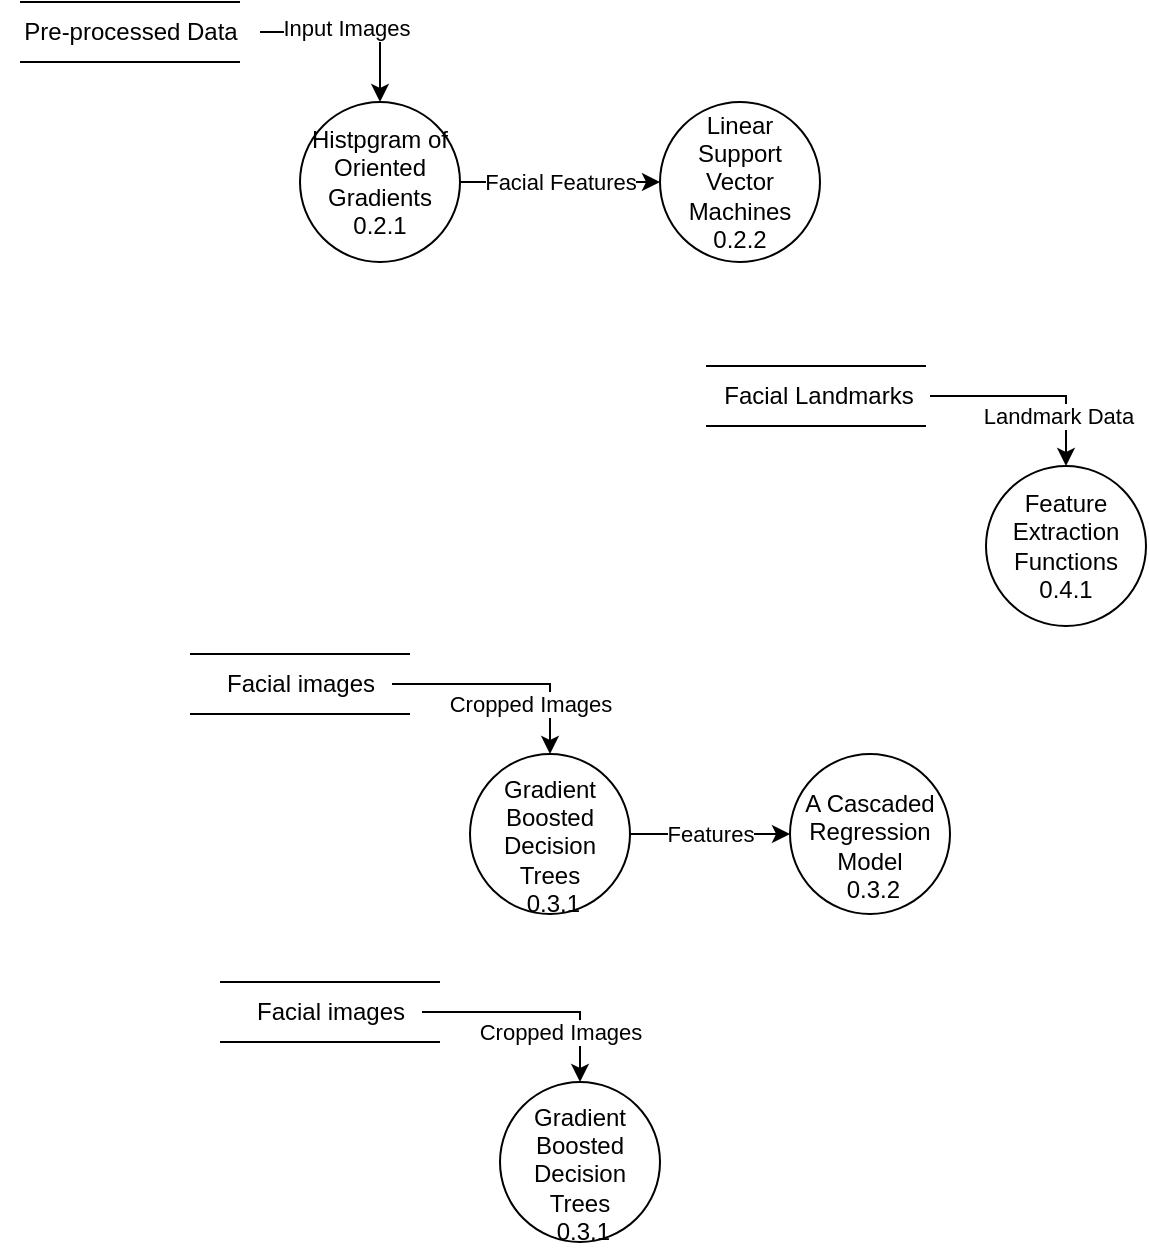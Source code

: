 <mxfile version="21.1.1" type="github">
  <diagram name="Page-1" id="Fe1sL8hSDDjLGrG8WN3V">
    <mxGraphModel dx="869" dy="595" grid="0" gridSize="10" guides="1" tooltips="1" connect="1" arrows="1" fold="1" page="1" pageScale="1" pageWidth="850" pageHeight="1100" math="0" shadow="0">
      <root>
        <mxCell id="0" />
        <mxCell id="1" parent="0" />
        <mxCell id="VW14tIE7hExinmx6P18e-1" value="Linear Support Vector Machines&lt;br&gt;0.2.2" style="ellipse;whiteSpace=wrap;html=1;aspect=fixed;" parent="1" vertex="1">
          <mxGeometry x="370" y="110" width="80" height="80" as="geometry" />
        </mxCell>
        <mxCell id="VW14tIE7hExinmx6P18e-9" value="Facial Features" style="edgeStyle=orthogonalEdgeStyle;rounded=0;orthogonalLoop=1;jettySize=auto;html=1;entryX=0;entryY=0.5;entryDx=0;entryDy=0;" parent="1" source="VW14tIE7hExinmx6P18e-2" target="VW14tIE7hExinmx6P18e-1" edge="1">
          <mxGeometry relative="1" as="geometry" />
        </mxCell>
        <mxCell id="VW14tIE7hExinmx6P18e-2" value="Histpgram of Oriented Gradients&lt;br&gt;0.2.1" style="ellipse;whiteSpace=wrap;html=1;aspect=fixed;" parent="1" vertex="1">
          <mxGeometry x="190" y="110" width="80" height="80" as="geometry" />
        </mxCell>
        <mxCell id="VW14tIE7hExinmx6P18e-4" value="" style="endArrow=none;html=1;rounded=0;" parent="1" edge="1">
          <mxGeometry width="50" height="50" relative="1" as="geometry">
            <mxPoint x="50" y="90" as="sourcePoint" />
            <mxPoint x="160" y="90" as="targetPoint" />
          </mxGeometry>
        </mxCell>
        <mxCell id="VW14tIE7hExinmx6P18e-6" value="" style="edgeStyle=orthogonalEdgeStyle;rounded=0;orthogonalLoop=1;jettySize=auto;html=1;" parent="1" source="VW14tIE7hExinmx6P18e-5" target="VW14tIE7hExinmx6P18e-2" edge="1">
          <mxGeometry relative="1" as="geometry" />
        </mxCell>
        <mxCell id="VW14tIE7hExinmx6P18e-8" value="Input Images" style="edgeLabel;html=1;align=center;verticalAlign=middle;resizable=0;points=[];" parent="VW14tIE7hExinmx6P18e-6" vertex="1" connectable="0">
          <mxGeometry x="-0.095" y="2" relative="1" as="geometry">
            <mxPoint as="offset" />
          </mxGeometry>
        </mxCell>
        <mxCell id="VW14tIE7hExinmx6P18e-5" value="Pre-processed Data" style="text;html=1;align=center;verticalAlign=middle;resizable=0;points=[];autosize=1;strokeColor=none;fillColor=none;" parent="1" vertex="1">
          <mxGeometry x="40" y="60" width="130" height="30" as="geometry" />
        </mxCell>
        <mxCell id="VW14tIE7hExinmx6P18e-7" value="" style="endArrow=none;html=1;rounded=0;" parent="1" edge="1">
          <mxGeometry width="50" height="50" relative="1" as="geometry">
            <mxPoint x="50" y="60" as="sourcePoint" />
            <mxPoint x="160" y="60" as="targetPoint" />
          </mxGeometry>
        </mxCell>
        <mxCell id="o5_b7mQKbbgYE1T6-sHt-4" value="Features" style="edgeStyle=orthogonalEdgeStyle;rounded=0;orthogonalLoop=1;jettySize=auto;html=1;" parent="1" source="VW14tIE7hExinmx6P18e-10" target="o5_b7mQKbbgYE1T6-sHt-3" edge="1">
          <mxGeometry relative="1" as="geometry" />
        </mxCell>
        <mxCell id="VW14tIE7hExinmx6P18e-10" value="&lt;p class=&quot;MsoNormal&quot;&gt;&lt;/p&gt;Gradient Boosted Decision Trees&lt;br&gt;&amp;nbsp;0.3.1" style="ellipse;whiteSpace=wrap;html=1;aspect=fixed;" parent="1" vertex="1">
          <mxGeometry x="275" y="436" width="80" height="80" as="geometry" />
        </mxCell>
        <mxCell id="VW14tIE7hExinmx6P18e-11" value="" style="endArrow=none;html=1;rounded=0;" parent="1" edge="1">
          <mxGeometry width="50" height="50" relative="1" as="geometry">
            <mxPoint x="135" y="416" as="sourcePoint" />
            <mxPoint x="245" y="416" as="targetPoint" />
          </mxGeometry>
        </mxCell>
        <mxCell id="VW14tIE7hExinmx6P18e-12" value="" style="edgeStyle=orthogonalEdgeStyle;rounded=0;orthogonalLoop=1;jettySize=auto;html=1;" parent="1" source="VW14tIE7hExinmx6P18e-14" target="VW14tIE7hExinmx6P18e-10" edge="1">
          <mxGeometry relative="1" as="geometry" />
        </mxCell>
        <mxCell id="VW14tIE7hExinmx6P18e-13" value="Cropped Images" style="edgeLabel;html=1;align=center;verticalAlign=middle;resizable=0;points=[];" parent="VW14tIE7hExinmx6P18e-12" vertex="1" connectable="0">
          <mxGeometry x="-0.095" y="2" relative="1" as="geometry">
            <mxPoint x="17" y="12" as="offset" />
          </mxGeometry>
        </mxCell>
        <mxCell id="VW14tIE7hExinmx6P18e-14" value="Facial images" style="text;html=1;align=center;verticalAlign=middle;resizable=0;points=[];autosize=1;strokeColor=none;fillColor=none;" parent="1" vertex="1">
          <mxGeometry x="144" y="388" width="92" height="26" as="geometry" />
        </mxCell>
        <mxCell id="VW14tIE7hExinmx6P18e-15" value="" style="endArrow=none;html=1;rounded=0;" parent="1" edge="1">
          <mxGeometry width="50" height="50" relative="1" as="geometry">
            <mxPoint x="135" y="386" as="sourcePoint" />
            <mxPoint x="245" y="386" as="targetPoint" />
          </mxGeometry>
        </mxCell>
        <mxCell id="VW14tIE7hExinmx6P18e-16" value="Feature Extraction Functions&lt;br&gt;0.4.1" style="ellipse;whiteSpace=wrap;html=1;aspect=fixed;" parent="1" vertex="1">
          <mxGeometry x="533" y="292" width="80" height="80" as="geometry" />
        </mxCell>
        <mxCell id="VW14tIE7hExinmx6P18e-17" value="" style="endArrow=none;html=1;rounded=0;" parent="1" edge="1">
          <mxGeometry width="50" height="50" relative="1" as="geometry">
            <mxPoint x="393" y="272" as="sourcePoint" />
            <mxPoint x="503" y="272" as="targetPoint" />
          </mxGeometry>
        </mxCell>
        <mxCell id="VW14tIE7hExinmx6P18e-18" value="" style="edgeStyle=orthogonalEdgeStyle;rounded=0;orthogonalLoop=1;jettySize=auto;html=1;" parent="1" source="VW14tIE7hExinmx6P18e-20" target="VW14tIE7hExinmx6P18e-16" edge="1">
          <mxGeometry relative="1" as="geometry" />
        </mxCell>
        <mxCell id="VW14tIE7hExinmx6P18e-19" value="Landmark Data" style="edgeLabel;html=1;align=center;verticalAlign=middle;resizable=0;points=[];" parent="VW14tIE7hExinmx6P18e-18" vertex="1" connectable="0">
          <mxGeometry x="-0.095" y="2" relative="1" as="geometry">
            <mxPoint x="17" y="12" as="offset" />
          </mxGeometry>
        </mxCell>
        <mxCell id="VW14tIE7hExinmx6P18e-20" value="Facial Landmarks" style="text;html=1;align=center;verticalAlign=middle;resizable=0;points=[];autosize=1;strokeColor=none;fillColor=none;" parent="1" vertex="1">
          <mxGeometry x="392" y="244" width="113" height="26" as="geometry" />
        </mxCell>
        <mxCell id="VW14tIE7hExinmx6P18e-21" value="" style="endArrow=none;html=1;rounded=0;" parent="1" edge="1">
          <mxGeometry width="50" height="50" relative="1" as="geometry">
            <mxPoint x="393" y="242" as="sourcePoint" />
            <mxPoint x="503" y="242" as="targetPoint" />
          </mxGeometry>
        </mxCell>
        <mxCell id="o5_b7mQKbbgYE1T6-sHt-3" value="&lt;p class=&quot;MsoNormal&quot;&gt;&lt;/p&gt;A Cascaded Regression Model&lt;br&gt;&amp;nbsp;0.3.2" style="ellipse;whiteSpace=wrap;html=1;aspect=fixed;" parent="1" vertex="1">
          <mxGeometry x="435" y="436" width="80" height="80" as="geometry" />
        </mxCell>
        <mxCell id="wxB1tlc2P3ey84ygTX0_-1" value="&lt;p class=&quot;MsoNormal&quot;&gt;&lt;/p&gt;Gradient Boosted Decision Trees&lt;br&gt;&amp;nbsp;0.3.1" style="ellipse;whiteSpace=wrap;html=1;aspect=fixed;" parent="1" vertex="1">
          <mxGeometry x="290" y="600" width="80" height="80" as="geometry" />
        </mxCell>
        <mxCell id="wxB1tlc2P3ey84ygTX0_-2" value="" style="endArrow=none;html=1;rounded=0;" parent="1" edge="1">
          <mxGeometry width="50" height="50" relative="1" as="geometry">
            <mxPoint x="150" y="580" as="sourcePoint" />
            <mxPoint x="260" y="580" as="targetPoint" />
          </mxGeometry>
        </mxCell>
        <mxCell id="wxB1tlc2P3ey84ygTX0_-3" value="" style="edgeStyle=orthogonalEdgeStyle;rounded=0;orthogonalLoop=1;jettySize=auto;html=1;" parent="1" source="wxB1tlc2P3ey84ygTX0_-5" target="wxB1tlc2P3ey84ygTX0_-1" edge="1">
          <mxGeometry relative="1" as="geometry" />
        </mxCell>
        <mxCell id="wxB1tlc2P3ey84ygTX0_-4" value="Cropped Images" style="edgeLabel;html=1;align=center;verticalAlign=middle;resizable=0;points=[];" parent="wxB1tlc2P3ey84ygTX0_-3" vertex="1" connectable="0">
          <mxGeometry x="-0.095" y="2" relative="1" as="geometry">
            <mxPoint x="17" y="12" as="offset" />
          </mxGeometry>
        </mxCell>
        <mxCell id="wxB1tlc2P3ey84ygTX0_-5" value="Facial images" style="text;html=1;align=center;verticalAlign=middle;resizable=0;points=[];autosize=1;strokeColor=none;fillColor=none;" parent="1" vertex="1">
          <mxGeometry x="159" y="552" width="92" height="26" as="geometry" />
        </mxCell>
        <mxCell id="wxB1tlc2P3ey84ygTX0_-6" value="" style="endArrow=none;html=1;rounded=0;" parent="1" edge="1">
          <mxGeometry width="50" height="50" relative="1" as="geometry">
            <mxPoint x="150" y="550" as="sourcePoint" />
            <mxPoint x="260" y="550" as="targetPoint" />
          </mxGeometry>
        </mxCell>
      </root>
    </mxGraphModel>
  </diagram>
</mxfile>
